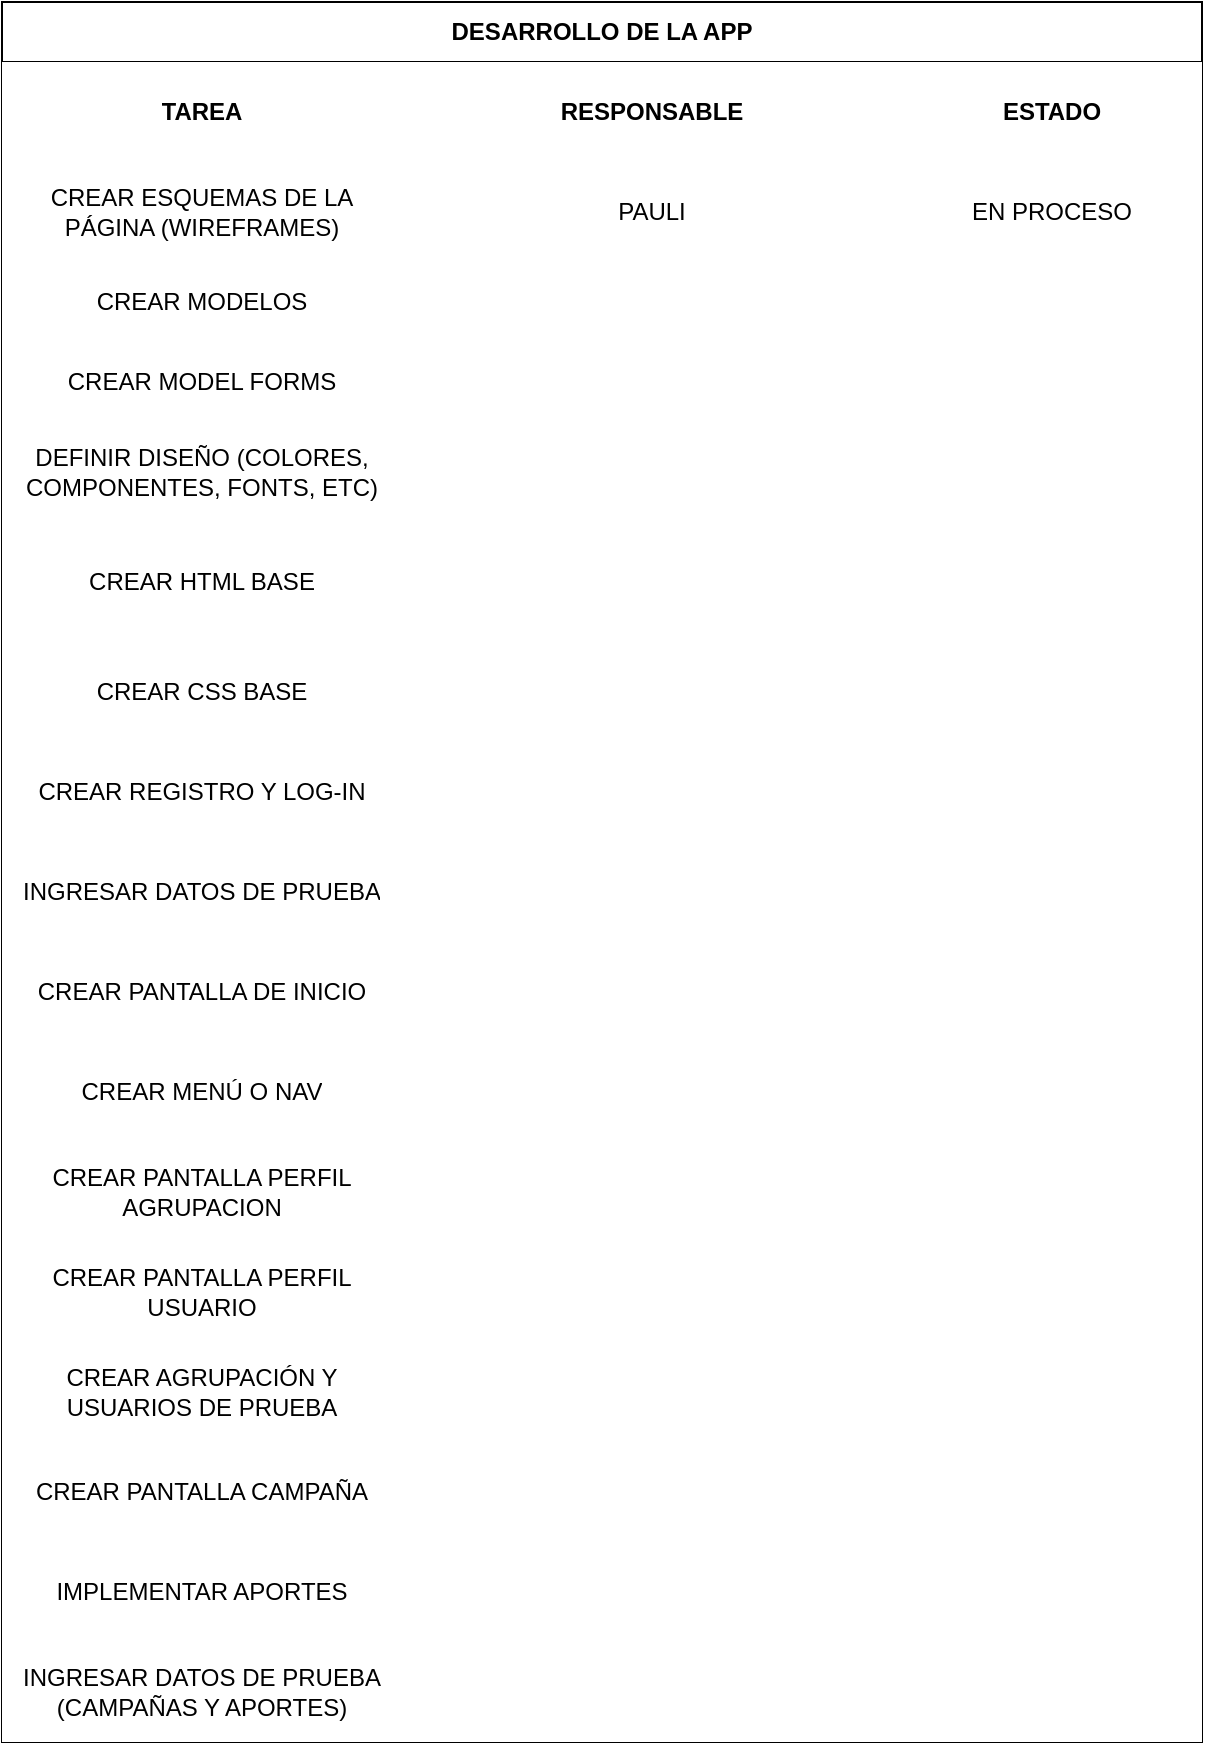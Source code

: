 <mxfile>
    <diagram id="Nh6UNAL5YvbXApqFtY4x" name="Page-1">
        <mxGraphModel dx="1056" dy="790" grid="1" gridSize="10" guides="1" tooltips="1" connect="1" arrows="1" fold="1" page="1" pageScale="1" pageWidth="827" pageHeight="1169" math="0" shadow="0">
            <root>
                <mxCell id="0"/>
                <mxCell id="1" parent="0"/>
                <mxCell id="16" value="DESARROLLO DE LA APP" style="shape=table;html=1;whiteSpace=wrap;startSize=30;container=1;collapsible=0;childLayout=tableLayout;fontStyle=1;align=center;" parent="1" vertex="1">
                    <mxGeometry x="60" y="30" width="600" height="870" as="geometry"/>
                </mxCell>
                <mxCell id="85" style="shape=partialRectangle;html=1;whiteSpace=wrap;collapsible=0;dropTarget=0;pointerEvents=0;fillColor=none;top=0;left=0;bottom=0;right=0;points=[[0,0.5],[1,0.5]];portConstraint=eastwest;" parent="16" vertex="1">
                    <mxGeometry y="30" width="600" height="50" as="geometry"/>
                </mxCell>
                <mxCell id="86" value="TAREA" style="shape=partialRectangle;html=1;whiteSpace=wrap;connectable=0;top=0;left=0;bottom=0;right=0;overflow=hidden;fontStyle=1;labelBackgroundColor=none;" parent="85" vertex="1">
                    <mxGeometry width="200" height="50" as="geometry"/>
                </mxCell>
                <mxCell id="87" value="RESPONSABLE" style="shape=partialRectangle;html=1;whiteSpace=wrap;connectable=0;top=0;left=0;bottom=0;right=0;overflow=hidden;fontStyle=1" parent="85" vertex="1">
                    <mxGeometry x="200" width="250" height="50" as="geometry"/>
                </mxCell>
                <mxCell id="88" value="ESTADO" style="shape=partialRectangle;html=1;whiteSpace=wrap;connectable=0;top=0;left=0;bottom=0;right=0;overflow=hidden;fontStyle=1" parent="85" vertex="1">
                    <mxGeometry x="450" width="150" height="50" as="geometry"/>
                </mxCell>
                <mxCell id="17" value="" style="shape=partialRectangle;html=1;whiteSpace=wrap;collapsible=0;dropTarget=0;pointerEvents=0;fillColor=none;top=0;left=0;bottom=0;right=0;points=[[0,0.5],[1,0.5]];portConstraint=eastwest;" parent="16" vertex="1">
                    <mxGeometry y="80" width="600" height="50" as="geometry"/>
                </mxCell>
                <mxCell id="18" value="CREAR ESQUEMAS DE LA PÁGINA (WIREFRAMES)" style="shape=partialRectangle;html=1;whiteSpace=wrap;connectable=0;top=0;left=0;bottom=0;right=0;overflow=hidden;" parent="17" vertex="1">
                    <mxGeometry width="200" height="50" as="geometry"/>
                </mxCell>
                <mxCell id="19" value="PAULI" style="shape=partialRectangle;html=1;whiteSpace=wrap;connectable=0;top=0;left=0;bottom=0;right=0;overflow=hidden;" parent="17" vertex="1">
                    <mxGeometry x="200" width="250" height="50" as="geometry"/>
                </mxCell>
                <mxCell id="20" value="EN PROCESO" style="shape=partialRectangle;html=1;whiteSpace=wrap;connectable=0;top=0;left=0;bottom=0;right=0;overflow=hidden;" parent="17" vertex="1">
                    <mxGeometry x="450" width="150" height="50" as="geometry"/>
                </mxCell>
                <mxCell id="21" value="" style="shape=partialRectangle;html=1;whiteSpace=wrap;collapsible=0;dropTarget=0;pointerEvents=0;fillColor=none;top=0;left=0;bottom=0;right=0;points=[[0,0.5],[1,0.5]];portConstraint=eastwest;" parent="16" vertex="1">
                    <mxGeometry y="130" width="600" height="40" as="geometry"/>
                </mxCell>
                <mxCell id="22" value="CREAR MODELOS" style="shape=partialRectangle;html=1;whiteSpace=wrap;connectable=0;top=0;left=0;bottom=0;right=0;overflow=hidden;" parent="21" vertex="1">
                    <mxGeometry width="200" height="40" as="geometry"/>
                </mxCell>
                <mxCell id="23" value="" style="shape=partialRectangle;html=1;whiteSpace=wrap;connectable=0;top=0;left=0;bottom=0;right=0;overflow=hidden;" parent="21" vertex="1">
                    <mxGeometry x="200" width="250" height="40" as="geometry"/>
                </mxCell>
                <mxCell id="24" value="" style="shape=partialRectangle;html=1;whiteSpace=wrap;connectable=0;top=0;left=0;bottom=0;right=0;overflow=hidden;" parent="21" vertex="1">
                    <mxGeometry x="450" width="150" height="40" as="geometry"/>
                </mxCell>
                <mxCell id="25" value="" style="shape=partialRectangle;html=1;whiteSpace=wrap;collapsible=0;dropTarget=0;pointerEvents=0;fillColor=none;top=0;left=0;bottom=0;right=0;points=[[0,0.5],[1,0.5]];portConstraint=eastwest;" parent="16" vertex="1">
                    <mxGeometry y="170" width="600" height="40" as="geometry"/>
                </mxCell>
                <mxCell id="26" value="CREAR MODEL FORMS" style="shape=partialRectangle;html=1;whiteSpace=wrap;connectable=0;top=0;left=0;bottom=0;right=0;overflow=hidden;" parent="25" vertex="1">
                    <mxGeometry width="200" height="40" as="geometry"/>
                </mxCell>
                <mxCell id="27" value="" style="shape=partialRectangle;html=1;whiteSpace=wrap;connectable=0;top=0;left=0;bottom=0;right=0;overflow=hidden;" parent="25" vertex="1">
                    <mxGeometry x="200" width="250" height="40" as="geometry"/>
                </mxCell>
                <mxCell id="28" value="" style="shape=partialRectangle;html=1;whiteSpace=wrap;connectable=0;top=0;left=0;bottom=0;right=0;overflow=hidden;" parent="25" vertex="1">
                    <mxGeometry x="450" width="150" height="40" as="geometry"/>
                </mxCell>
                <mxCell id="29" style="shape=partialRectangle;html=1;whiteSpace=wrap;collapsible=0;dropTarget=0;pointerEvents=0;fillColor=none;top=0;left=0;bottom=0;right=0;points=[[0,0.5],[1,0.5]];portConstraint=eastwest;" parent="16" vertex="1">
                    <mxGeometry y="210" width="600" height="50" as="geometry"/>
                </mxCell>
                <mxCell id="30" value="DEFINIR DISEÑO (COLORES, COMPONENTES, FONTS, ETC)" style="shape=partialRectangle;html=1;whiteSpace=wrap;connectable=0;top=0;left=0;bottom=0;right=0;overflow=hidden;" parent="29" vertex="1">
                    <mxGeometry width="200" height="50" as="geometry"/>
                </mxCell>
                <mxCell id="31" style="shape=partialRectangle;html=1;whiteSpace=wrap;connectable=0;top=0;left=0;bottom=0;right=0;overflow=hidden;" parent="29" vertex="1">
                    <mxGeometry x="200" width="250" height="50" as="geometry"/>
                </mxCell>
                <mxCell id="32" style="shape=partialRectangle;html=1;whiteSpace=wrap;connectable=0;top=0;left=0;bottom=0;right=0;overflow=hidden;" parent="29" vertex="1">
                    <mxGeometry x="450" width="150" height="50" as="geometry"/>
                </mxCell>
                <mxCell id="33" style="shape=partialRectangle;html=1;whiteSpace=wrap;collapsible=0;dropTarget=0;pointerEvents=0;fillColor=none;top=0;left=0;bottom=0;right=0;points=[[0,0.5],[1,0.5]];portConstraint=eastwest;" parent="16" vertex="1">
                    <mxGeometry y="260" width="600" height="60" as="geometry"/>
                </mxCell>
                <mxCell id="34" value="CREAR HTML BASE" style="shape=partialRectangle;html=1;whiteSpace=wrap;connectable=0;top=0;left=0;bottom=0;right=0;overflow=hidden;" parent="33" vertex="1">
                    <mxGeometry width="200" height="60" as="geometry"/>
                </mxCell>
                <mxCell id="35" style="shape=partialRectangle;html=1;whiteSpace=wrap;connectable=0;top=0;left=0;bottom=0;right=0;overflow=hidden;" parent="33" vertex="1">
                    <mxGeometry x="200" width="250" height="60" as="geometry"/>
                </mxCell>
                <mxCell id="36" style="shape=partialRectangle;html=1;whiteSpace=wrap;connectable=0;top=0;left=0;bottom=0;right=0;overflow=hidden;" parent="33" vertex="1">
                    <mxGeometry x="450" width="150" height="60" as="geometry"/>
                </mxCell>
                <mxCell id="37" style="shape=partialRectangle;html=1;whiteSpace=wrap;collapsible=0;dropTarget=0;pointerEvents=0;fillColor=none;top=0;left=0;bottom=0;right=0;points=[[0,0.5],[1,0.5]];portConstraint=eastwest;" parent="16" vertex="1">
                    <mxGeometry y="320" width="600" height="50" as="geometry"/>
                </mxCell>
                <mxCell id="38" value="CREAR CSS BASE" style="shape=partialRectangle;html=1;whiteSpace=wrap;connectable=0;top=0;left=0;bottom=0;right=0;overflow=hidden;" parent="37" vertex="1">
                    <mxGeometry width="200" height="50" as="geometry"/>
                </mxCell>
                <mxCell id="39" style="shape=partialRectangle;html=1;whiteSpace=wrap;connectable=0;top=0;left=0;bottom=0;right=0;overflow=hidden;" parent="37" vertex="1">
                    <mxGeometry x="200" width="250" height="50" as="geometry"/>
                </mxCell>
                <mxCell id="40" style="shape=partialRectangle;html=1;whiteSpace=wrap;connectable=0;top=0;left=0;bottom=0;right=0;overflow=hidden;" parent="37" vertex="1">
                    <mxGeometry x="450" width="150" height="50" as="geometry"/>
                </mxCell>
                <mxCell id="53" style="shape=partialRectangle;html=1;whiteSpace=wrap;collapsible=0;dropTarget=0;pointerEvents=0;fillColor=none;top=0;left=0;bottom=0;right=0;points=[[0,0.5],[1,0.5]];portConstraint=eastwest;" parent="16" vertex="1">
                    <mxGeometry y="370" width="600" height="50" as="geometry"/>
                </mxCell>
                <mxCell id="54" value="CREAR REGISTRO Y LOG-IN" style="shape=partialRectangle;html=1;whiteSpace=wrap;connectable=0;top=0;left=0;bottom=0;right=0;overflow=hidden;" parent="53" vertex="1">
                    <mxGeometry width="200" height="50" as="geometry"/>
                </mxCell>
                <mxCell id="55" style="shape=partialRectangle;html=1;whiteSpace=wrap;connectable=0;top=0;left=0;bottom=0;right=0;overflow=hidden;" parent="53" vertex="1">
                    <mxGeometry x="200" width="250" height="50" as="geometry"/>
                </mxCell>
                <mxCell id="56" style="shape=partialRectangle;html=1;whiteSpace=wrap;connectable=0;top=0;left=0;bottom=0;right=0;overflow=hidden;" parent="53" vertex="1">
                    <mxGeometry x="450" width="150" height="50" as="geometry"/>
                </mxCell>
                <mxCell id="57" style="shape=partialRectangle;html=1;whiteSpace=wrap;collapsible=0;dropTarget=0;pointerEvents=0;fillColor=none;top=0;left=0;bottom=0;right=0;points=[[0,0.5],[1,0.5]];portConstraint=eastwest;" parent="16" vertex="1">
                    <mxGeometry y="420" width="600" height="50" as="geometry"/>
                </mxCell>
                <mxCell id="58" value="INGRESAR DATOS DE PRUEBA" style="shape=partialRectangle;html=1;whiteSpace=wrap;connectable=0;top=0;left=0;bottom=0;right=0;overflow=hidden;" parent="57" vertex="1">
                    <mxGeometry width="200" height="50" as="geometry"/>
                </mxCell>
                <mxCell id="59" style="shape=partialRectangle;html=1;whiteSpace=wrap;connectable=0;top=0;left=0;bottom=0;right=0;overflow=hidden;" parent="57" vertex="1">
                    <mxGeometry x="200" width="250" height="50" as="geometry"/>
                </mxCell>
                <mxCell id="60" style="shape=partialRectangle;html=1;whiteSpace=wrap;connectable=0;top=0;left=0;bottom=0;right=0;overflow=hidden;" parent="57" vertex="1">
                    <mxGeometry x="450" width="150" height="50" as="geometry"/>
                </mxCell>
                <mxCell id="49" style="shape=partialRectangle;html=1;whiteSpace=wrap;collapsible=0;dropTarget=0;pointerEvents=0;fillColor=none;top=0;left=0;bottom=0;right=0;points=[[0,0.5],[1,0.5]];portConstraint=eastwest;" parent="16" vertex="1">
                    <mxGeometry y="470" width="600" height="50" as="geometry"/>
                </mxCell>
                <mxCell id="50" value="CREAR PANTALLA DE INICIO" style="shape=partialRectangle;html=1;whiteSpace=wrap;connectable=0;top=0;left=0;bottom=0;right=0;overflow=hidden;" parent="49" vertex="1">
                    <mxGeometry width="200" height="50" as="geometry"/>
                </mxCell>
                <mxCell id="51" style="shape=partialRectangle;html=1;whiteSpace=wrap;connectable=0;top=0;left=0;bottom=0;right=0;overflow=hidden;" parent="49" vertex="1">
                    <mxGeometry x="200" width="250" height="50" as="geometry"/>
                </mxCell>
                <mxCell id="52" style="shape=partialRectangle;html=1;whiteSpace=wrap;connectable=0;top=0;left=0;bottom=0;right=0;overflow=hidden;" parent="49" vertex="1">
                    <mxGeometry x="450" width="150" height="50" as="geometry"/>
                </mxCell>
                <mxCell id="45" style="shape=partialRectangle;html=1;whiteSpace=wrap;collapsible=0;dropTarget=0;pointerEvents=0;fillColor=none;top=0;left=0;bottom=0;right=0;points=[[0,0.5],[1,0.5]];portConstraint=eastwest;" parent="16" vertex="1">
                    <mxGeometry y="520" width="600" height="50" as="geometry"/>
                </mxCell>
                <mxCell id="46" value="CREAR MENÚ O NAV" style="shape=partialRectangle;html=1;whiteSpace=wrap;connectable=0;top=0;left=0;bottom=0;right=0;overflow=hidden;" parent="45" vertex="1">
                    <mxGeometry width="200" height="50" as="geometry"/>
                </mxCell>
                <mxCell id="47" style="shape=partialRectangle;html=1;whiteSpace=wrap;connectable=0;top=0;left=0;bottom=0;right=0;overflow=hidden;" parent="45" vertex="1">
                    <mxGeometry x="200" width="250" height="50" as="geometry"/>
                </mxCell>
                <mxCell id="48" style="shape=partialRectangle;html=1;whiteSpace=wrap;connectable=0;top=0;left=0;bottom=0;right=0;overflow=hidden;" parent="45" vertex="1">
                    <mxGeometry x="450" width="150" height="50" as="geometry"/>
                </mxCell>
                <mxCell id="41" style="shape=partialRectangle;html=1;whiteSpace=wrap;collapsible=0;dropTarget=0;pointerEvents=0;fillColor=none;top=0;left=0;bottom=0;right=0;points=[[0,0.5],[1,0.5]];portConstraint=eastwest;" parent="16" vertex="1">
                    <mxGeometry y="570" width="600" height="50" as="geometry"/>
                </mxCell>
                <mxCell id="42" value="CREAR PANTALLA PERFIL AGRUPACION" style="shape=partialRectangle;html=1;whiteSpace=wrap;connectable=0;top=0;left=0;bottom=0;right=0;overflow=hidden;" parent="41" vertex="1">
                    <mxGeometry width="200" height="50" as="geometry"/>
                </mxCell>
                <mxCell id="43" style="shape=partialRectangle;html=1;whiteSpace=wrap;connectable=0;top=0;left=0;bottom=0;right=0;overflow=hidden;" parent="41" vertex="1">
                    <mxGeometry x="200" width="250" height="50" as="geometry"/>
                </mxCell>
                <mxCell id="44" style="shape=partialRectangle;html=1;whiteSpace=wrap;connectable=0;top=0;left=0;bottom=0;right=0;overflow=hidden;" parent="41" vertex="1">
                    <mxGeometry x="450" width="150" height="50" as="geometry"/>
                </mxCell>
                <mxCell id="61" style="shape=partialRectangle;html=1;whiteSpace=wrap;collapsible=0;dropTarget=0;pointerEvents=0;fillColor=none;top=0;left=0;bottom=0;right=0;points=[[0,0.5],[1,0.5]];portConstraint=eastwest;" parent="16" vertex="1">
                    <mxGeometry y="620" width="600" height="50" as="geometry"/>
                </mxCell>
                <mxCell id="62" value="CREAR PANTALLA PERFIL USUARIO" style="shape=partialRectangle;html=1;whiteSpace=wrap;connectable=0;top=0;left=0;bottom=0;right=0;overflow=hidden;" parent="61" vertex="1">
                    <mxGeometry width="200" height="50" as="geometry"/>
                </mxCell>
                <mxCell id="63" style="shape=partialRectangle;html=1;whiteSpace=wrap;connectable=0;top=0;left=0;bottom=0;right=0;overflow=hidden;" parent="61" vertex="1">
                    <mxGeometry x="200" width="250" height="50" as="geometry"/>
                </mxCell>
                <mxCell id="64" style="shape=partialRectangle;html=1;whiteSpace=wrap;connectable=0;top=0;left=0;bottom=0;right=0;overflow=hidden;" parent="61" vertex="1">
                    <mxGeometry x="450" width="150" height="50" as="geometry"/>
                </mxCell>
                <mxCell id="77" style="shape=partialRectangle;html=1;whiteSpace=wrap;collapsible=0;dropTarget=0;pointerEvents=0;fillColor=none;top=0;left=0;bottom=0;right=0;points=[[0,0.5],[1,0.5]];portConstraint=eastwest;" parent="16" vertex="1">
                    <mxGeometry y="670" width="600" height="50" as="geometry"/>
                </mxCell>
                <mxCell id="78" value="CREAR AGRUPACIÓN Y USUARIOS DE PRUEBA" style="shape=partialRectangle;html=1;whiteSpace=wrap;connectable=0;top=0;left=0;bottom=0;right=0;overflow=hidden;" parent="77" vertex="1">
                    <mxGeometry width="200" height="50" as="geometry"/>
                </mxCell>
                <mxCell id="79" style="shape=partialRectangle;html=1;whiteSpace=wrap;connectable=0;top=0;left=0;bottom=0;right=0;overflow=hidden;" parent="77" vertex="1">
                    <mxGeometry x="200" width="250" height="50" as="geometry"/>
                </mxCell>
                <mxCell id="80" style="shape=partialRectangle;html=1;whiteSpace=wrap;connectable=0;top=0;left=0;bottom=0;right=0;overflow=hidden;" parent="77" vertex="1">
                    <mxGeometry x="450" width="150" height="50" as="geometry"/>
                </mxCell>
                <mxCell id="65" style="shape=partialRectangle;html=1;whiteSpace=wrap;collapsible=0;dropTarget=0;pointerEvents=0;fillColor=none;top=0;left=0;bottom=0;right=0;points=[[0,0.5],[1,0.5]];portConstraint=eastwest;" parent="16" vertex="1">
                    <mxGeometry y="720" width="600" height="50" as="geometry"/>
                </mxCell>
                <mxCell id="66" value="CREAR PANTALLA CAMPAÑA" style="shape=partialRectangle;html=1;whiteSpace=wrap;connectable=0;top=0;left=0;bottom=0;right=0;overflow=hidden;" parent="65" vertex="1">
                    <mxGeometry width="200" height="50" as="geometry"/>
                </mxCell>
                <mxCell id="67" style="shape=partialRectangle;html=1;whiteSpace=wrap;connectable=0;top=0;left=0;bottom=0;right=0;overflow=hidden;" parent="65" vertex="1">
                    <mxGeometry x="200" width="250" height="50" as="geometry"/>
                </mxCell>
                <mxCell id="68" style="shape=partialRectangle;html=1;whiteSpace=wrap;connectable=0;top=0;left=0;bottom=0;right=0;overflow=hidden;" parent="65" vertex="1">
                    <mxGeometry x="450" width="150" height="50" as="geometry"/>
                </mxCell>
                <mxCell id="69" style="shape=partialRectangle;html=1;whiteSpace=wrap;collapsible=0;dropTarget=0;pointerEvents=0;fillColor=none;top=0;left=0;bottom=0;right=0;points=[[0,0.5],[1,0.5]];portConstraint=eastwest;" parent="16" vertex="1">
                    <mxGeometry y="770" width="600" height="50" as="geometry"/>
                </mxCell>
                <mxCell id="70" value="IMPLEMENTAR APORTES" style="shape=partialRectangle;html=1;whiteSpace=wrap;connectable=0;top=0;left=0;bottom=0;right=0;overflow=hidden;" parent="69" vertex="1">
                    <mxGeometry width="200" height="50" as="geometry"/>
                </mxCell>
                <mxCell id="71" style="shape=partialRectangle;html=1;whiteSpace=wrap;connectable=0;top=0;left=0;bottom=0;right=0;overflow=hidden;" parent="69" vertex="1">
                    <mxGeometry x="200" width="250" height="50" as="geometry"/>
                </mxCell>
                <mxCell id="72" style="shape=partialRectangle;html=1;whiteSpace=wrap;connectable=0;top=0;left=0;bottom=0;right=0;overflow=hidden;" parent="69" vertex="1">
                    <mxGeometry x="450" width="150" height="50" as="geometry"/>
                </mxCell>
                <mxCell id="73" style="shape=partialRectangle;html=1;whiteSpace=wrap;collapsible=0;dropTarget=0;pointerEvents=0;fillColor=none;top=0;left=0;bottom=0;right=0;points=[[0,0.5],[1,0.5]];portConstraint=eastwest;" parent="16" vertex="1">
                    <mxGeometry y="820" width="600" height="50" as="geometry"/>
                </mxCell>
                <mxCell id="74" value="INGRESAR DATOS DE PRUEBA (CAMPAÑAS Y APORTES)" style="shape=partialRectangle;html=1;whiteSpace=wrap;connectable=0;top=0;left=0;bottom=0;right=0;overflow=hidden;" parent="73" vertex="1">
                    <mxGeometry width="200" height="50" as="geometry"/>
                </mxCell>
                <mxCell id="75" style="shape=partialRectangle;html=1;whiteSpace=wrap;connectable=0;top=0;left=0;bottom=0;right=0;overflow=hidden;" parent="73" vertex="1">
                    <mxGeometry x="200" width="250" height="50" as="geometry"/>
                </mxCell>
                <mxCell id="76" style="shape=partialRectangle;html=1;whiteSpace=wrap;connectable=0;top=0;left=0;bottom=0;right=0;overflow=hidden;" parent="73" vertex="1">
                    <mxGeometry x="450" width="150" height="50" as="geometry"/>
                </mxCell>
            </root>
        </mxGraphModel>
    </diagram>
</mxfile>